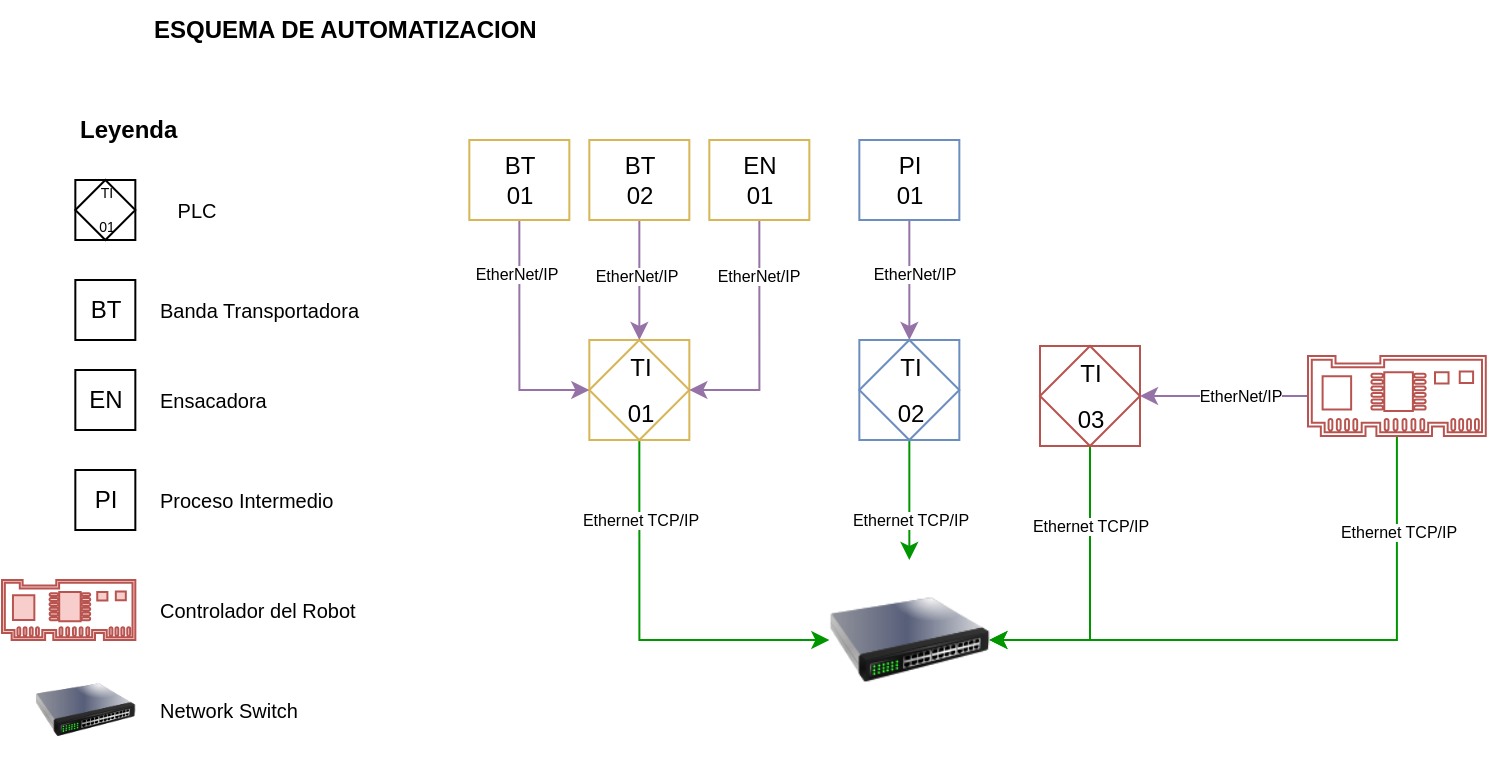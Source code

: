 <mxfile version="20.6.0" type="github">
  <diagram id="C5RBs43oDa-KdzZeNtuy" name="Page-1">
    <mxGraphModel dx="815" dy="454" grid="0" gridSize="10" guides="1" tooltips="1" connect="1" arrows="1" fold="1" page="1" pageScale="1" pageWidth="1169" pageHeight="827" math="0" shadow="0">
      <root>
        <mxCell id="WIyWlLk6GJQsqaUBKTNV-0" />
        <mxCell id="WIyWlLk6GJQsqaUBKTNV-1" parent="WIyWlLk6GJQsqaUBKTNV-0" />
        <mxCell id="p4rsX0myzNsumyMCOvTc-4" style="edgeStyle=orthogonalEdgeStyle;rounded=0;orthogonalLoop=1;jettySize=auto;html=1;exitX=0.5;exitY=1;exitDx=0;exitDy=0;entryX=0;entryY=0.5;entryDx=0;entryDy=0;fillColor=#cdeb8b;strokeColor=#009600;" edge="1" parent="WIyWlLk6GJQsqaUBKTNV-1" source="p4rsX0myzNsumyMCOvTc-0" target="p4rsX0myzNsumyMCOvTc-3">
          <mxGeometry relative="1" as="geometry" />
        </mxCell>
        <mxCell id="p4rsX0myzNsumyMCOvTc-0" value="&lt;table cellpadding=&quot;4&quot; cellspacing=&quot;0&quot; border=&quot;0&quot; style=&quot;font-size:1em;width:100%;height:100%;&quot;&gt;&lt;tbody&gt;&lt;tr&gt;&lt;td&gt;TI&lt;/td&gt;&lt;/tr&gt;&lt;tr&gt;&lt;td&gt;01&lt;/td&gt;&lt;/tr&gt;&lt;/tbody&gt;&lt;/table&gt; " style="html=1;outlineConnect=0;align=center;dashed=0;aspect=fixed;shape=mxgraph.pid2inst.progLogCont;mounting=field;fillColor=none;strokeColor=#d6b656;" vertex="1" parent="WIyWlLk6GJQsqaUBKTNV-1">
          <mxGeometry x="315.67" y="262" width="50" height="50" as="geometry" />
        </mxCell>
        <mxCell id="p4rsX0myzNsumyMCOvTc-5" style="edgeStyle=orthogonalEdgeStyle;rounded=0;orthogonalLoop=1;jettySize=auto;html=1;exitX=0.5;exitY=1;exitDx=0;exitDy=0;fillColor=#cdeb8b;strokeColor=#009600;" edge="1" parent="WIyWlLk6GJQsqaUBKTNV-1" source="p4rsX0myzNsumyMCOvTc-1" target="p4rsX0myzNsumyMCOvTc-3">
          <mxGeometry relative="1" as="geometry" />
        </mxCell>
        <mxCell id="p4rsX0myzNsumyMCOvTc-1" value="&lt;table cellpadding=&quot;4&quot; cellspacing=&quot;0&quot; border=&quot;0&quot; style=&quot;font-size:1em;width:100%;height:100%;&quot;&gt;&lt;tbody&gt;&lt;tr&gt;&lt;td&gt;TI&lt;/td&gt;&lt;/tr&gt;&lt;tr&gt;&lt;td&gt;02&lt;/td&gt;&lt;/tr&gt;&lt;/tbody&gt;&lt;/table&gt; " style="html=1;outlineConnect=0;align=center;dashed=0;aspect=fixed;shape=mxgraph.pid2inst.progLogCont;mounting=field;fillColor=none;strokeColor=#6c8ebf;" vertex="1" parent="WIyWlLk6GJQsqaUBKTNV-1">
          <mxGeometry x="450.67" y="262" width="50" height="50" as="geometry" />
        </mxCell>
        <mxCell id="p4rsX0myzNsumyMCOvTc-6" style="edgeStyle=orthogonalEdgeStyle;rounded=0;orthogonalLoop=1;jettySize=auto;html=1;exitX=0.5;exitY=1;exitDx=0;exitDy=0;entryX=1;entryY=0.5;entryDx=0;entryDy=0;fillColor=#cdeb8b;strokeColor=#009600;" edge="1" parent="WIyWlLk6GJQsqaUBKTNV-1" source="p4rsX0myzNsumyMCOvTc-2" target="p4rsX0myzNsumyMCOvTc-3">
          <mxGeometry relative="1" as="geometry">
            <mxPoint x="555.67" y="412" as="targetPoint" />
          </mxGeometry>
        </mxCell>
        <mxCell id="p4rsX0myzNsumyMCOvTc-2" value="&lt;table cellpadding=&quot;4&quot; cellspacing=&quot;0&quot; border=&quot;0&quot; style=&quot;font-size:1em;width:100%;height:100%;&quot;&gt;&lt;tbody&gt;&lt;tr&gt;&lt;td&gt;TI&lt;/td&gt;&lt;/tr&gt;&lt;tr&gt;&lt;td&gt;03&lt;/td&gt;&lt;/tr&gt;&lt;/tbody&gt;&lt;/table&gt; " style="html=1;outlineConnect=0;align=center;dashed=0;aspect=fixed;shape=mxgraph.pid2inst.progLogCont;mounting=field;fillColor=none;strokeColor=#b85450;" vertex="1" parent="WIyWlLk6GJQsqaUBKTNV-1">
          <mxGeometry x="541" y="265" width="50" height="50" as="geometry" />
        </mxCell>
        <mxCell id="p4rsX0myzNsumyMCOvTc-3" value="" style="image;html=1;image=img/lib/clip_art/networking/Switch_128x128.png" vertex="1" parent="WIyWlLk6GJQsqaUBKTNV-1">
          <mxGeometry x="435.67" y="372" width="80" height="80" as="geometry" />
        </mxCell>
        <mxCell id="p4rsX0myzNsumyMCOvTc-10" value="&lt;b style=&quot;font-size: 12px;&quot;&gt;Leyenda&lt;/b&gt;" style="text;html=1;strokeColor=none;fillColor=none;align=left;verticalAlign=middle;whiteSpace=wrap;rounded=0;fontSize=12;" vertex="1" parent="WIyWlLk6GJQsqaUBKTNV-1">
          <mxGeometry x="58.67" y="142" width="60" height="30" as="geometry" />
        </mxCell>
        <mxCell id="p4rsX0myzNsumyMCOvTc-12" style="edgeStyle=orthogonalEdgeStyle;rounded=0;orthogonalLoop=1;jettySize=auto;html=1;entryX=1;entryY=0.5;entryDx=0;entryDy=0;fontSize=10;fillColor=#cdeb8b;strokeColor=#009600;" edge="1" parent="WIyWlLk6GJQsqaUBKTNV-1" source="p4rsX0myzNsumyMCOvTc-11" target="p4rsX0myzNsumyMCOvTc-3">
          <mxGeometry relative="1" as="geometry">
            <mxPoint x="555.67" y="412" as="targetPoint" />
            <Array as="points">
              <mxPoint x="719" y="412" />
            </Array>
          </mxGeometry>
        </mxCell>
        <mxCell id="p4rsX0myzNsumyMCOvTc-13" value="Ethernet TCP/IP" style="edgeLabel;html=1;align=center;verticalAlign=middle;resizable=0;points=[];fontSize=8;" vertex="1" connectable="0" parent="p4rsX0myzNsumyMCOvTc-12">
          <mxGeometry x="-0.85" y="1" relative="1" as="geometry">
            <mxPoint x="-1" y="25" as="offset" />
          </mxGeometry>
        </mxCell>
        <mxCell id="p4rsX0myzNsumyMCOvTc-14" style="edgeStyle=orthogonalEdgeStyle;rounded=0;orthogonalLoop=1;jettySize=auto;html=1;fontSize=10;fillColor=#e1d5e7;strokeColor=#9673a6;entryX=1;entryY=0.5;entryDx=0;entryDy=0;" edge="1" parent="WIyWlLk6GJQsqaUBKTNV-1" source="p4rsX0myzNsumyMCOvTc-11" target="p4rsX0myzNsumyMCOvTc-2">
          <mxGeometry relative="1" as="geometry">
            <mxPoint x="607" y="288" as="targetPoint" />
          </mxGeometry>
        </mxCell>
        <mxCell id="p4rsX0myzNsumyMCOvTc-16" value="EtherNet/IP" style="edgeLabel;html=1;align=center;verticalAlign=middle;resizable=0;points=[];fontSize=8;" vertex="1" connectable="0" parent="p4rsX0myzNsumyMCOvTc-14">
          <mxGeometry x="-0.175" y="-2" relative="1" as="geometry">
            <mxPoint y="2" as="offset" />
          </mxGeometry>
        </mxCell>
        <mxCell id="p4rsX0myzNsumyMCOvTc-11" value="" style="sketch=0;pointerEvents=1;shadow=0;dashed=0;html=1;strokeColor=#b85450;fillColor=none;aspect=fixed;labelPosition=center;verticalLabelPosition=bottom;verticalAlign=top;align=center;outlineConnect=0;shape=mxgraph.vvd.scsi_controller;fontSize=10;" vertex="1" parent="WIyWlLk6GJQsqaUBKTNV-1">
          <mxGeometry x="675" y="270" width="88.89" height="40" as="geometry" />
        </mxCell>
        <mxCell id="p4rsX0myzNsumyMCOvTc-17" value="&lt;table cellpadding=&quot;4&quot; cellspacing=&quot;0&quot; border=&quot;0&quot; style=&quot;font-size: 7px; width: 100%; height: 100%;&quot;&gt;&lt;tbody style=&quot;font-size: 7px;&quot;&gt;&lt;tr style=&quot;font-size: 7px;&quot;&gt;&lt;td style=&quot;font-size: 7px;&quot;&gt;TI&lt;/td&gt;&lt;/tr&gt;&lt;tr style=&quot;font-size: 7px;&quot;&gt;&lt;td style=&quot;font-size: 7px;&quot;&gt;01&lt;/td&gt;&lt;/tr&gt;&lt;/tbody&gt;&lt;/table&gt; " style="html=1;outlineConnect=0;align=center;dashed=0;aspect=fixed;shape=mxgraph.pid2inst.progLogCont;mounting=field;fontSize=7;" vertex="1" parent="WIyWlLk6GJQsqaUBKTNV-1">
          <mxGeometry x="58.67" y="182" width="30" height="30" as="geometry" />
        </mxCell>
        <mxCell id="p4rsX0myzNsumyMCOvTc-18" value="PLC" style="text;html=1;align=center;verticalAlign=middle;resizable=0;points=[];autosize=1;strokeColor=none;fillColor=none;fontSize=10;" vertex="1" parent="WIyWlLk6GJQsqaUBKTNV-1">
          <mxGeometry x="98.67" y="182" width="40" height="30" as="geometry" />
        </mxCell>
        <mxCell id="p4rsX0myzNsumyMCOvTc-23" style="edgeStyle=orthogonalEdgeStyle;rounded=0;orthogonalLoop=1;jettySize=auto;html=1;exitX=0.5;exitY=1;exitDx=0;exitDy=0;entryX=0;entryY=0.5;entryDx=0;entryDy=0;fontSize=10;fillColor=#e1d5e7;strokeColor=#9673a6;" edge="1" parent="WIyWlLk6GJQsqaUBKTNV-1" source="p4rsX0myzNsumyMCOvTc-19" target="p4rsX0myzNsumyMCOvTc-0">
          <mxGeometry relative="1" as="geometry" />
        </mxCell>
        <mxCell id="p4rsX0myzNsumyMCOvTc-37" value="EtherNet/IP" style="edgeLabel;html=1;align=center;verticalAlign=middle;resizable=0;points=[];fontSize=8;" vertex="1" connectable="0" parent="p4rsX0myzNsumyMCOvTc-23">
          <mxGeometry x="-0.449" y="-2" relative="1" as="geometry">
            <mxPoint y="-6" as="offset" />
          </mxGeometry>
        </mxCell>
        <mxCell id="p4rsX0myzNsumyMCOvTc-19" value="BT&lt;br&gt;01" style="whiteSpace=wrap;html=1;fillColor=none;strokeColor=#d6b656;dashed=0;" vertex="1" parent="WIyWlLk6GJQsqaUBKTNV-1">
          <mxGeometry x="255.67" y="162" width="50" height="40" as="geometry" />
        </mxCell>
        <mxCell id="p4rsX0myzNsumyMCOvTc-22" value="" style="edgeStyle=orthogonalEdgeStyle;rounded=0;orthogonalLoop=1;jettySize=auto;html=1;fontSize=10;fillColor=#e1d5e7;strokeColor=#9673a6;" edge="1" parent="WIyWlLk6GJQsqaUBKTNV-1" source="p4rsX0myzNsumyMCOvTc-21" target="p4rsX0myzNsumyMCOvTc-0">
          <mxGeometry relative="1" as="geometry" />
        </mxCell>
        <mxCell id="p4rsX0myzNsumyMCOvTc-36" value="EtherNet/IP" style="edgeLabel;html=1;align=center;verticalAlign=middle;resizable=0;points=[];fontSize=8;" vertex="1" connectable="0" parent="p4rsX0myzNsumyMCOvTc-22">
          <mxGeometry x="-0.091" y="-2" relative="1" as="geometry">
            <mxPoint as="offset" />
          </mxGeometry>
        </mxCell>
        <mxCell id="p4rsX0myzNsumyMCOvTc-21" value="BT&lt;br&gt;02" style="whiteSpace=wrap;html=1;fillColor=none;strokeColor=#d6b656;dashed=0;" vertex="1" parent="WIyWlLk6GJQsqaUBKTNV-1">
          <mxGeometry x="315.67" y="162" width="50" height="40" as="geometry" />
        </mxCell>
        <mxCell id="p4rsX0myzNsumyMCOvTc-25" style="edgeStyle=orthogonalEdgeStyle;rounded=0;orthogonalLoop=1;jettySize=auto;html=1;exitX=0.5;exitY=1;exitDx=0;exitDy=0;entryX=1;entryY=0.5;entryDx=0;entryDy=0;fontSize=10;fillColor=#e1d5e7;strokeColor=#9673a6;" edge="1" parent="WIyWlLk6GJQsqaUBKTNV-1" source="p4rsX0myzNsumyMCOvTc-24" target="p4rsX0myzNsumyMCOvTc-0">
          <mxGeometry relative="1" as="geometry" />
        </mxCell>
        <mxCell id="p4rsX0myzNsumyMCOvTc-35" value="EtherNet/IP" style="edgeLabel;html=1;align=center;verticalAlign=middle;resizable=0;points=[];fontSize=8;" vertex="1" connectable="0" parent="p4rsX0myzNsumyMCOvTc-25">
          <mxGeometry x="-0.524" y="-1" relative="1" as="geometry">
            <mxPoint y="-1" as="offset" />
          </mxGeometry>
        </mxCell>
        <mxCell id="p4rsX0myzNsumyMCOvTc-24" value="EN&lt;br&gt;01" style="whiteSpace=wrap;html=1;fillColor=none;strokeColor=#d6b656;dashed=0;" vertex="1" parent="WIyWlLk6GJQsqaUBKTNV-1">
          <mxGeometry x="375.67" y="162" width="50" height="40" as="geometry" />
        </mxCell>
        <mxCell id="p4rsX0myzNsumyMCOvTc-27" style="edgeStyle=orthogonalEdgeStyle;rounded=0;orthogonalLoop=1;jettySize=auto;html=1;entryX=0.5;entryY=0;entryDx=0;entryDy=0;fontSize=10;fillColor=#e1d5e7;strokeColor=#9673a6;" edge="1" parent="WIyWlLk6GJQsqaUBKTNV-1" source="p4rsX0myzNsumyMCOvTc-26" target="p4rsX0myzNsumyMCOvTc-1">
          <mxGeometry relative="1" as="geometry" />
        </mxCell>
        <mxCell id="p4rsX0myzNsumyMCOvTc-34" value="EtherNet/IP" style="edgeLabel;html=1;align=center;verticalAlign=middle;resizable=0;points=[];fontSize=8;" vertex="1" connectable="0" parent="p4rsX0myzNsumyMCOvTc-27">
          <mxGeometry x="-0.113" y="2" relative="1" as="geometry">
            <mxPoint as="offset" />
          </mxGeometry>
        </mxCell>
        <mxCell id="p4rsX0myzNsumyMCOvTc-26" value="PI&lt;br&gt;01" style="whiteSpace=wrap;html=1;dashed=0;fillColor=none;strokeColor=#6c8ebf;" vertex="1" parent="WIyWlLk6GJQsqaUBKTNV-1">
          <mxGeometry x="450.67" y="162" width="50" height="40" as="geometry" />
        </mxCell>
        <mxCell id="p4rsX0myzNsumyMCOvTc-28" value="BT" style="whiteSpace=wrap;html=1;dashed=0;" vertex="1" parent="WIyWlLk6GJQsqaUBKTNV-1">
          <mxGeometry x="58.67" y="232" width="30" height="30" as="geometry" />
        </mxCell>
        <mxCell id="p4rsX0myzNsumyMCOvTc-29" value="Banda Transportadora" style="text;html=1;align=left;verticalAlign=middle;resizable=0;points=[];autosize=1;strokeColor=none;fillColor=none;fontSize=10;" vertex="1" parent="WIyWlLk6GJQsqaUBKTNV-1">
          <mxGeometry x="98.67" y="232" width="120" height="30" as="geometry" />
        </mxCell>
        <mxCell id="p4rsX0myzNsumyMCOvTc-30" value="EN" style="whiteSpace=wrap;html=1;dashed=0;" vertex="1" parent="WIyWlLk6GJQsqaUBKTNV-1">
          <mxGeometry x="58.67" y="277" width="30" height="30" as="geometry" />
        </mxCell>
        <mxCell id="p4rsX0myzNsumyMCOvTc-31" value="Ensacadora" style="text;html=1;align=left;verticalAlign=middle;resizable=0;points=[];autosize=1;strokeColor=none;fillColor=none;fontSize=10;" vertex="1" parent="WIyWlLk6GJQsqaUBKTNV-1">
          <mxGeometry x="98.67" y="277" width="80" height="30" as="geometry" />
        </mxCell>
        <mxCell id="p4rsX0myzNsumyMCOvTc-32" value="PI" style="whiteSpace=wrap;html=1;dashed=0;" vertex="1" parent="WIyWlLk6GJQsqaUBKTNV-1">
          <mxGeometry x="58.67" y="327" width="30" height="30" as="geometry" />
        </mxCell>
        <mxCell id="p4rsX0myzNsumyMCOvTc-33" value="Proceso Intermedio" style="text;html=1;align=left;verticalAlign=middle;resizable=0;points=[];autosize=1;strokeColor=none;fillColor=none;fontSize=10;" vertex="1" parent="WIyWlLk6GJQsqaUBKTNV-1">
          <mxGeometry x="98.67" y="327" width="110" height="30" as="geometry" />
        </mxCell>
        <mxCell id="p4rsX0myzNsumyMCOvTc-39" value="" style="sketch=0;pointerEvents=1;shadow=0;dashed=0;html=1;strokeColor=#b85450;fillColor=#f8cecc;aspect=fixed;labelPosition=center;verticalLabelPosition=bottom;verticalAlign=top;align=center;outlineConnect=0;shape=mxgraph.vvd.scsi_controller;fontSize=10;" vertex="1" parent="WIyWlLk6GJQsqaUBKTNV-1">
          <mxGeometry x="22" y="382" width="66.67" height="30" as="geometry" />
        </mxCell>
        <mxCell id="p4rsX0myzNsumyMCOvTc-40" value="Controlador del Robot" style="text;html=1;align=left;verticalAlign=middle;resizable=0;points=[];autosize=1;strokeColor=none;fillColor=none;fontSize=10;" vertex="1" parent="WIyWlLk6GJQsqaUBKTNV-1">
          <mxGeometry x="98.67" y="382" width="120" height="30" as="geometry" />
        </mxCell>
        <mxCell id="p4rsX0myzNsumyMCOvTc-41" value="" style="image;html=1;image=img/lib/clip_art/networking/Switch_128x128.png" vertex="1" parent="WIyWlLk6GJQsqaUBKTNV-1">
          <mxGeometry x="38.67" y="422" width="50" height="50" as="geometry" />
        </mxCell>
        <mxCell id="p4rsX0myzNsumyMCOvTc-42" value="Network Switch" style="text;html=1;align=left;verticalAlign=middle;resizable=0;points=[];autosize=1;strokeColor=none;fillColor=none;fontSize=10;" vertex="1" parent="WIyWlLk6GJQsqaUBKTNV-1">
          <mxGeometry x="98.67" y="432" width="90" height="30" as="geometry" />
        </mxCell>
        <mxCell id="p4rsX0myzNsumyMCOvTc-43" value="Ethernet TCP/IP" style="edgeLabel;html=1;align=center;verticalAlign=middle;resizable=0;points=[];fontSize=8;" vertex="1" connectable="0" parent="WIyWlLk6GJQsqaUBKTNV-1">
          <mxGeometry x="566" y="355.0" as="geometry" />
        </mxCell>
        <mxCell id="p4rsX0myzNsumyMCOvTc-44" value="Ethernet TCP/IP" style="edgeLabel;html=1;align=center;verticalAlign=middle;resizable=0;points=[];fontSize=8;" vertex="1" connectable="0" parent="WIyWlLk6GJQsqaUBKTNV-1">
          <mxGeometry x="475.67" y="352.0" as="geometry" />
        </mxCell>
        <mxCell id="p4rsX0myzNsumyMCOvTc-45" value="Ethernet TCP/IP" style="edgeLabel;html=1;align=center;verticalAlign=middle;resizable=0;points=[];fontSize=8;" vertex="1" connectable="0" parent="WIyWlLk6GJQsqaUBKTNV-1">
          <mxGeometry x="340.67" y="352.0" as="geometry" />
        </mxCell>
        <mxCell id="p4rsX0myzNsumyMCOvTc-46" value="&lt;b style=&quot;font-size: 12px;&quot;&gt;ESQUEMA DE AUTOMATIZACION&lt;/b&gt;" style="text;html=1;strokeColor=none;fillColor=none;align=left;verticalAlign=middle;whiteSpace=wrap;rounded=0;fontSize=12;" vertex="1" parent="WIyWlLk6GJQsqaUBKTNV-1">
          <mxGeometry x="95.67" y="92" width="240" height="30" as="geometry" />
        </mxCell>
      </root>
    </mxGraphModel>
  </diagram>
</mxfile>
